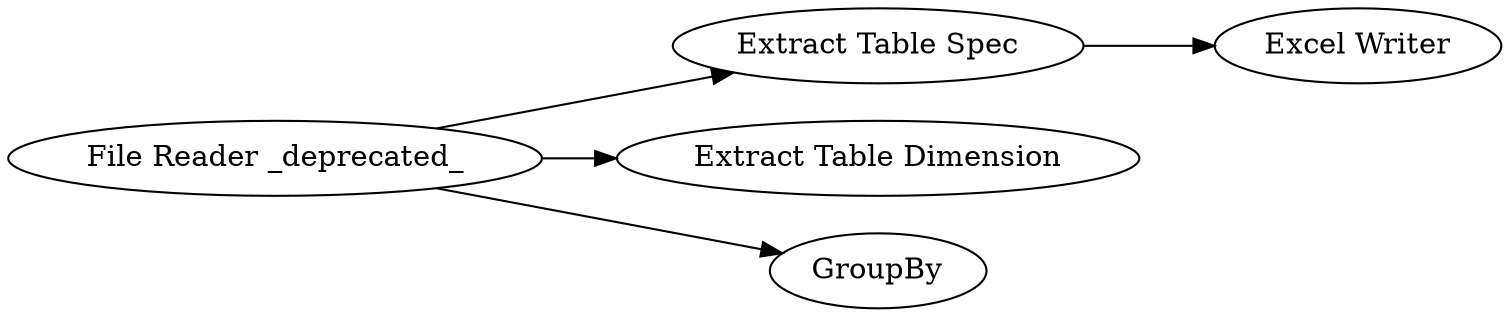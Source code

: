 digraph {
	544 -> 546
	544 -> 545
	544 -> 548
	546 -> 547
	545 [label="Extract Table Dimension"]
	548 [label=GroupBy]
	547 [label="Excel Writer"]
	546 [label="Extract Table Spec"]
	544 [label="File Reader _deprecated_"]
	rankdir=LR
}
